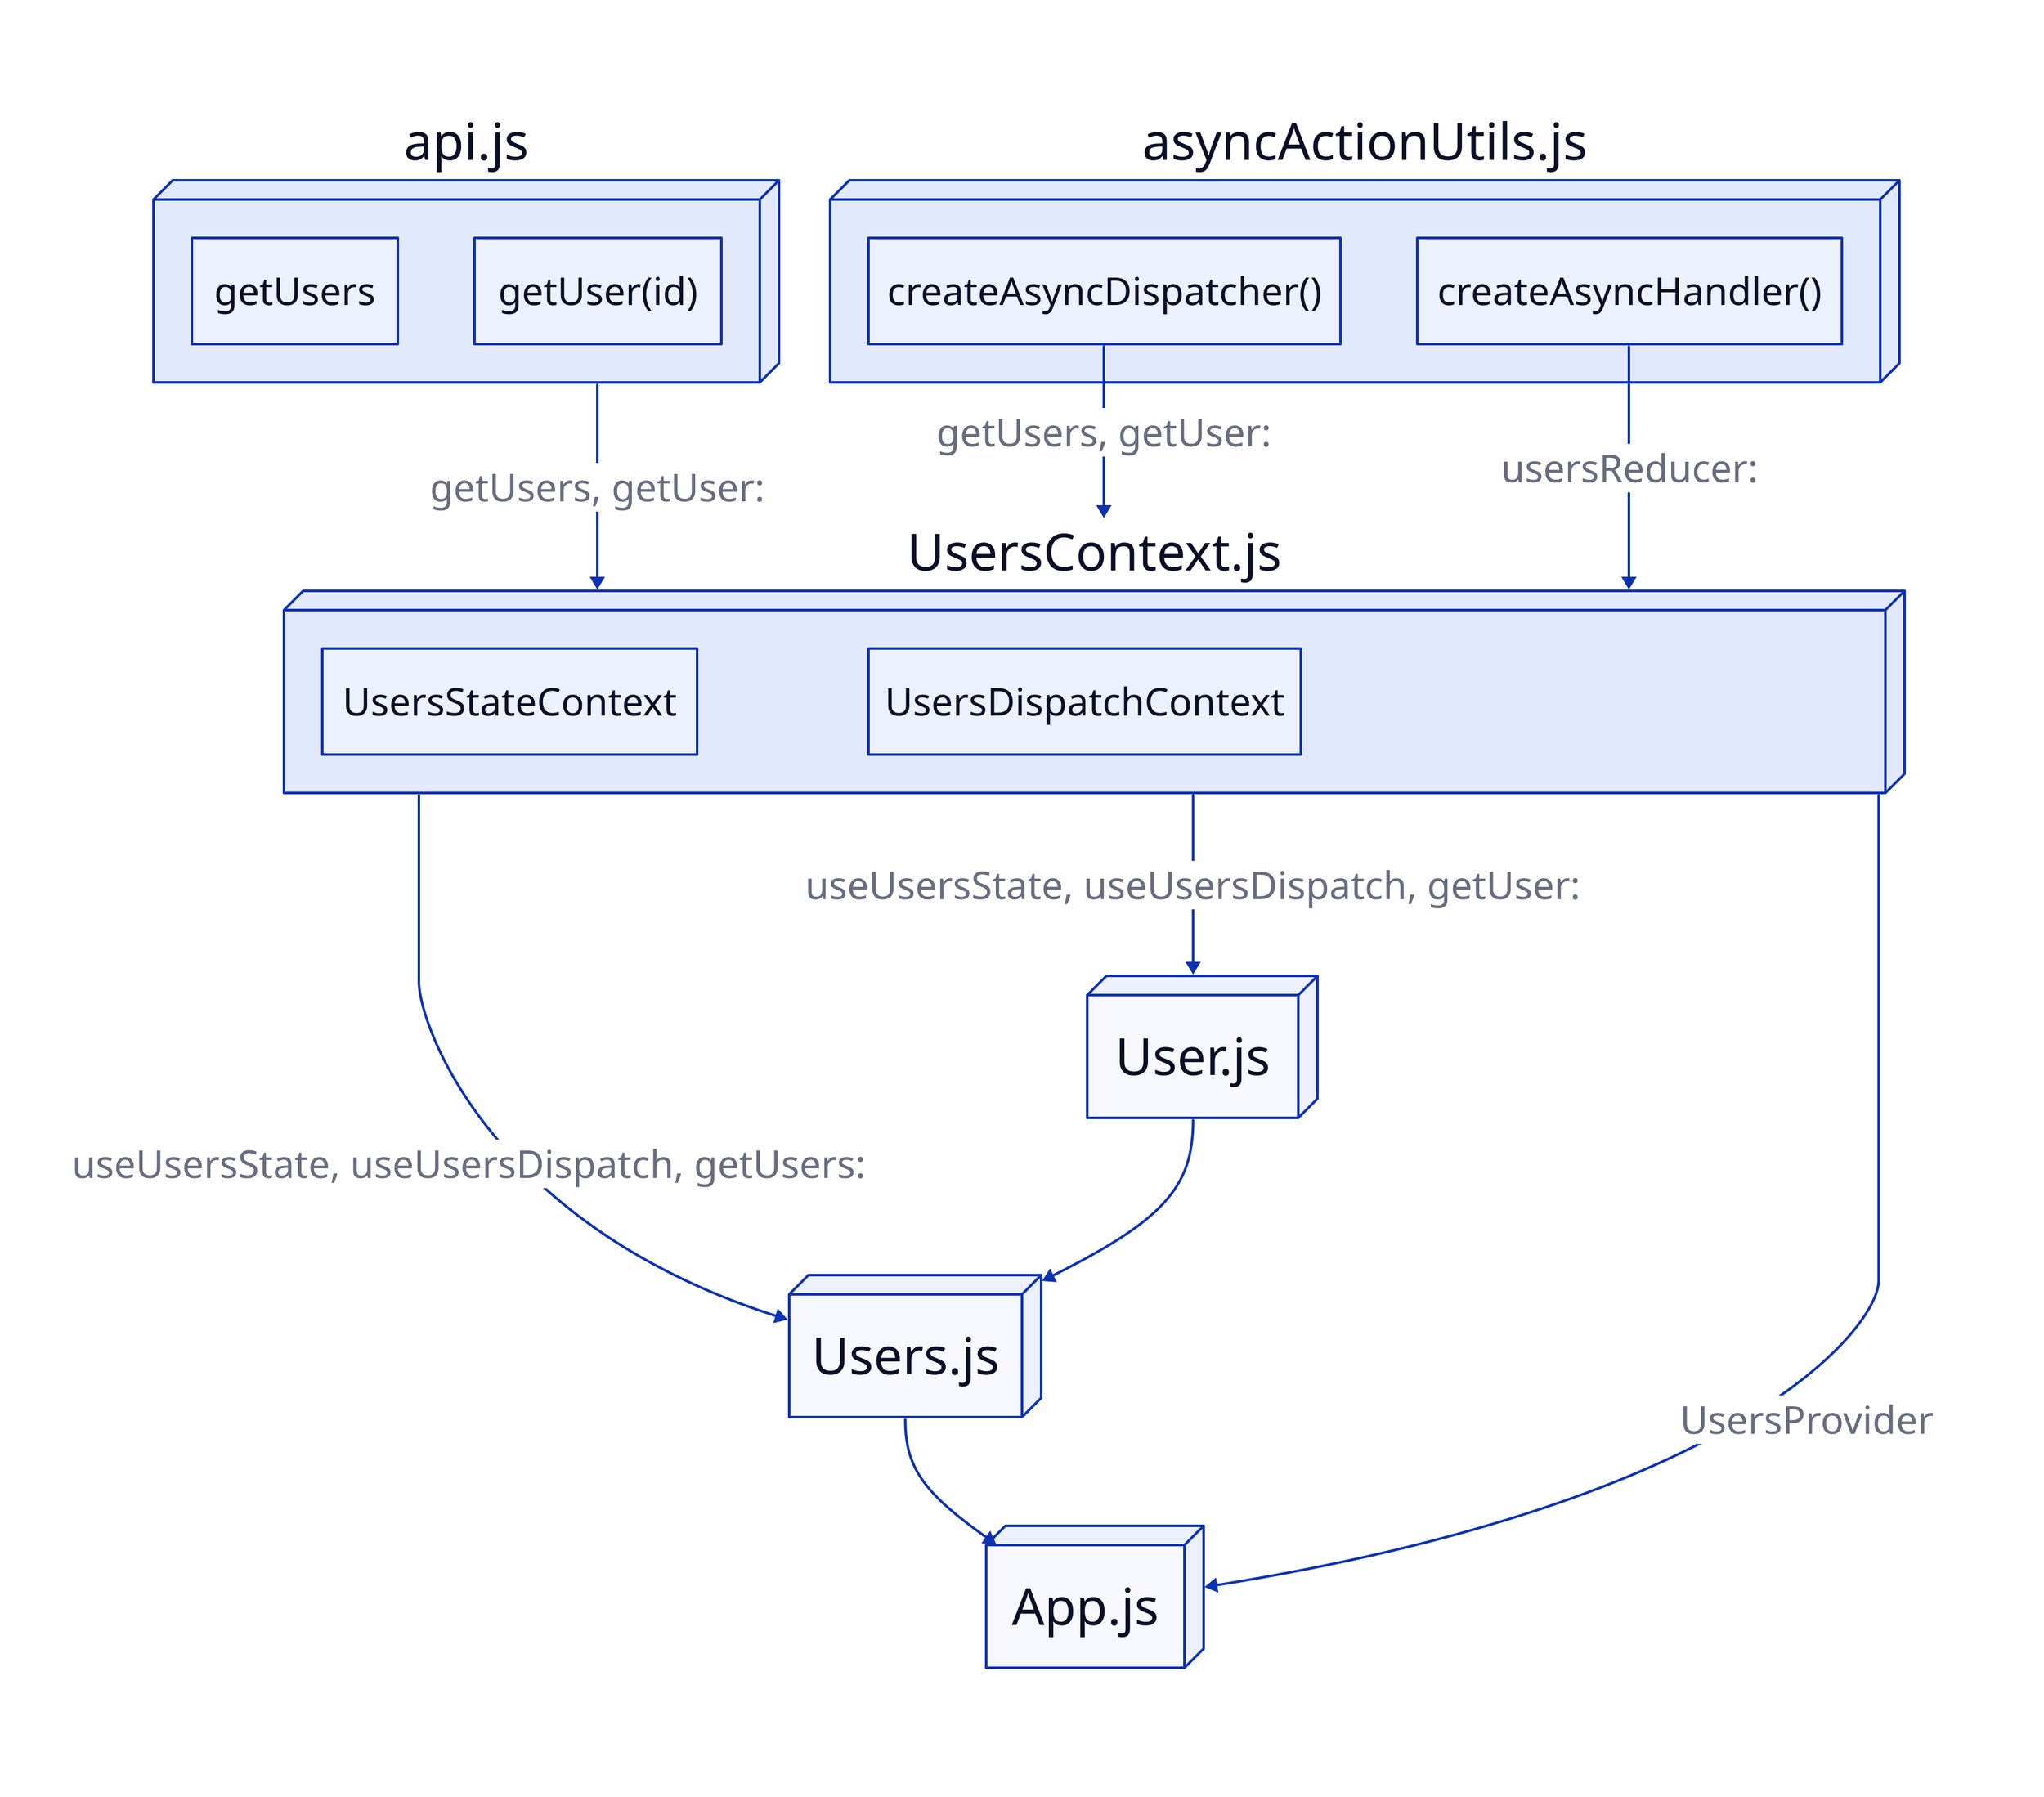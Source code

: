 # Settings
direction: down

# Item Declaration
app: App.js {
  style: {
    3d: true
    font-size: 40
    bold: true
  }
}
api: api.js {
  style: {
    3d: true
    font-size: 40
    bold: true
  }
}
context: UsersContext.js {
  style: {
    font-size: 40
    bold: true
  }
}
asyncAction: asyncActionUtils.js {
  style: {
    3d: true
    font-size: 40
    bold: true
  }
}
users: Users.js {
  style: {
    3d: true
    font-size: 40
    bold: true
  }
}
user: User.js {
  style: {
    3d: true
    font-size: 40
    bold: true
  }
}

context.style.3d: true

api.getUsers: {
  style: {
    font-size: 30
  }
}
api.getUser(id): {
  style: {
    font-size: 30
  }
}

context.UsersStateContext: {
  style: {
    font-size: 30
  }
}
context.UsersDispatchContext: {
  style: {
    font-size: 30
  }
}

asyncAction.createAsyncHandler(): {
  style: {
    font-size: 30
  }
}
asyncAction.createAsyncDispatcher(): {
  style: {
    font-size: 30
  }
}

# Connection 
api -> context: getUsers, getUser: {
  style: {
    font-size: 30
  }
}
asyncAction.createAsyncDispatcher() -> context: getUsers, getUser: {
  style: {
    font-size: 30
  }
}
asyncAction.createAsyncHandler() -> context: usersReducer: {
  style: {
    font-size: 30
  }
}
context -> user: useUsersState, useUsersDispatch, getUser: {
  style: {
    font-size: 30
  }
}
context -> users: useUsersState, useUsersDispatch, getUsers: {
  style: {
    font-size: 30
  }
}
user -> users
users -> app
context -> app: UsersProvider {
  style: {
    font-size: 30
  }
}